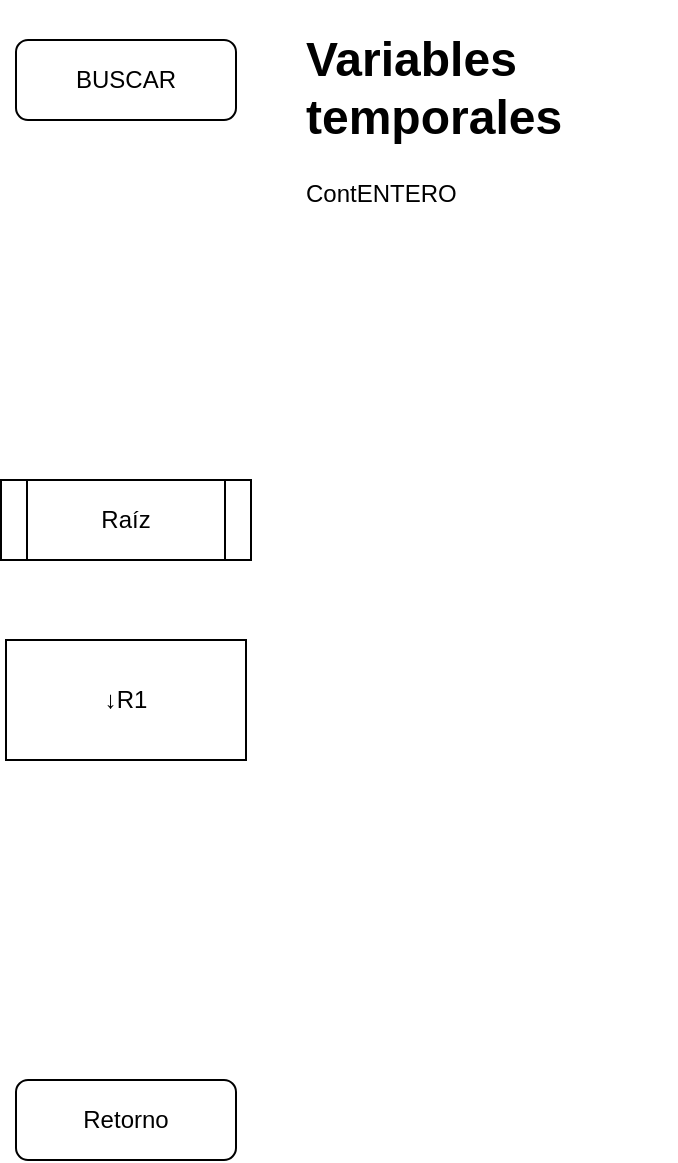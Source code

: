 <mxfile version="14.2.9" type="device"><diagram id="RqSkD4h5m4QOagGmMgQE" name="Page-1"><mxGraphModel dx="1182" dy="772" grid="1" gridSize="10" guides="1" tooltips="1" connect="1" arrows="1" fold="1" page="1" pageScale="1" pageWidth="850" pageHeight="1100" math="0" shadow="0"><root><mxCell id="0"/><mxCell id="1" parent="0"/><mxCell id="7xhMsllUhPQ2V1sWO0c4-1" value="BUSCAR" style="rounded=1;whiteSpace=wrap;html=1;" vertex="1" parent="1"><mxGeometry x="120" y="100" width="110" height="40" as="geometry"/></mxCell><mxCell id="7xhMsllUhPQ2V1sWO0c4-2" value="Retorno" style="rounded=1;whiteSpace=wrap;html=1;" vertex="1" parent="1"><mxGeometry x="120" y="620" width="110" height="40" as="geometry"/></mxCell><mxCell id="7xhMsllUhPQ2V1sWO0c4-4" value="Raíz" style="shape=process;whiteSpace=wrap;html=1;backgroundOutline=1;" vertex="1" parent="1"><mxGeometry x="112.5" y="320" width="125" height="40" as="geometry"/></mxCell><mxCell id="7xhMsllUhPQ2V1sWO0c4-5" value="↓R1" style="rounded=0;whiteSpace=wrap;html=1;" vertex="1" parent="1"><mxGeometry x="115" y="400" width="120" height="60" as="geometry"/></mxCell><mxCell id="7xhMsllUhPQ2V1sWO0c4-6" value="&lt;h1&gt;Variables temporales&lt;br&gt;&lt;/h1&gt;&lt;p&gt;ContENTERO&lt;/p&gt;&lt;p&gt;&lt;br&gt;&lt;/p&gt;" style="text;html=1;strokeColor=none;fillColor=none;spacing=5;spacingTop=-20;whiteSpace=wrap;overflow=hidden;rounded=0;" vertex="1" parent="1"><mxGeometry x="260" y="90" width="190" height="120" as="geometry"/></mxCell></root></mxGraphModel></diagram></mxfile>